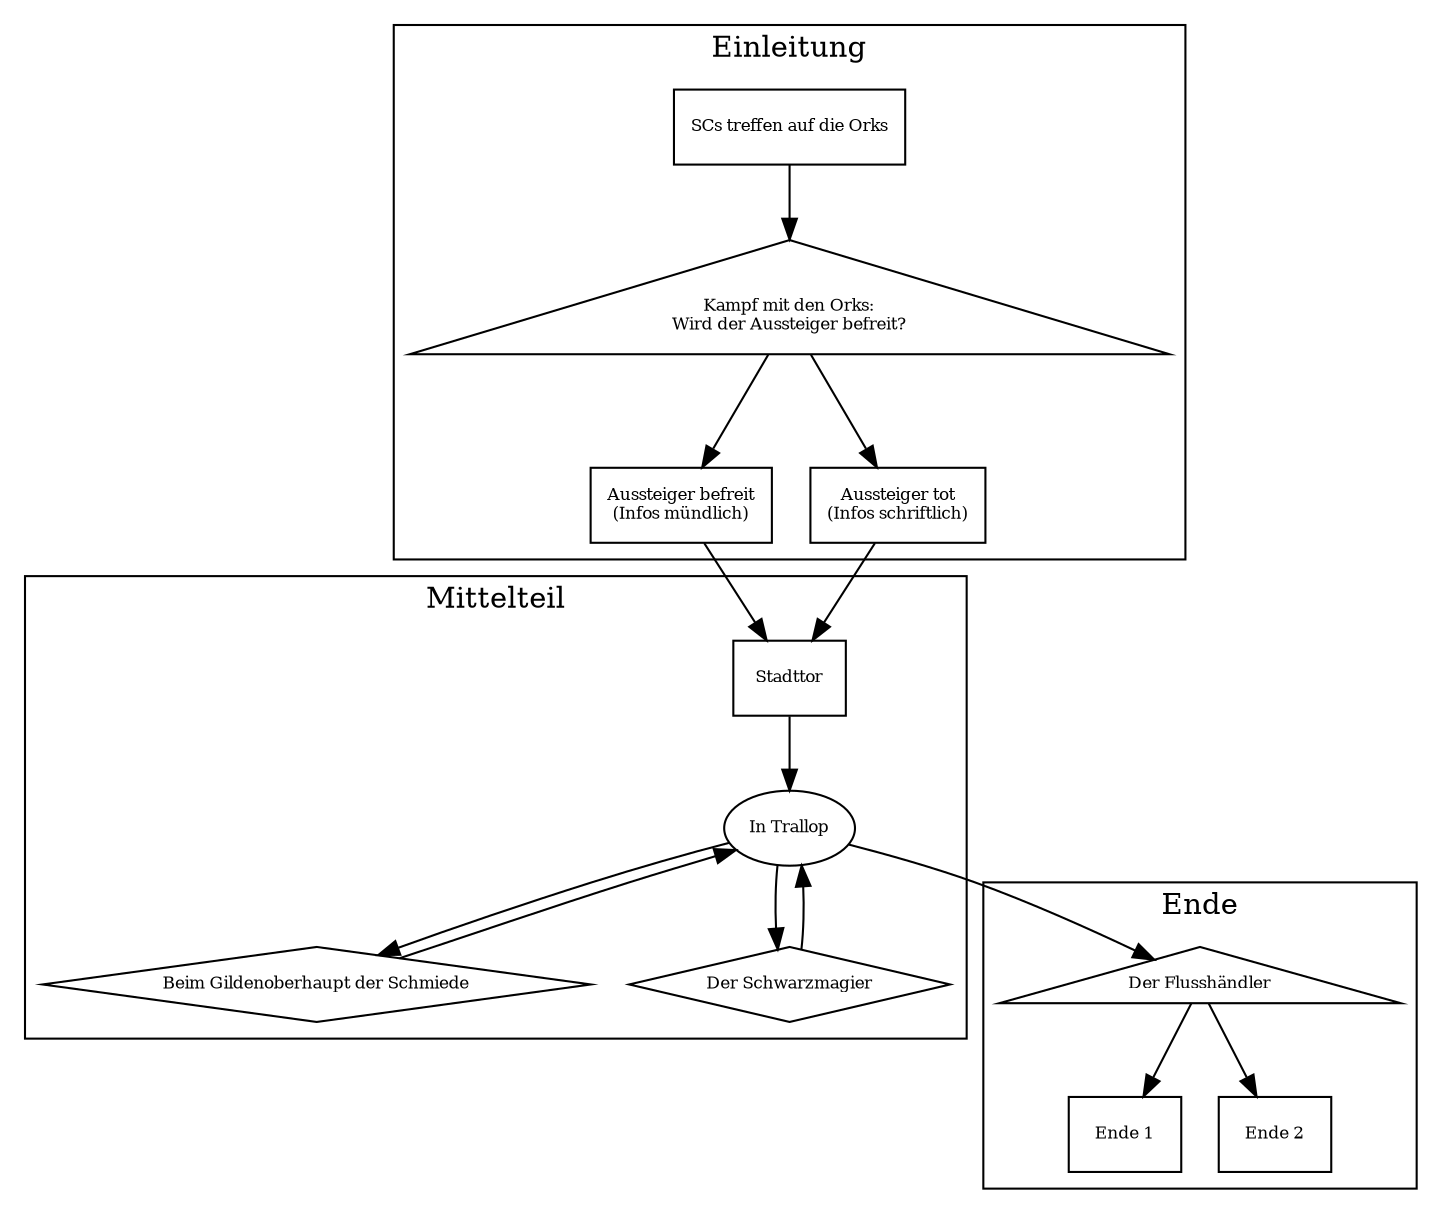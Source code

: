 digraph beispielweb{

  compound=true
  node [fontsize=8]

  subgraph cluster0{
    label="Einleitung"

    node [shape=box]   // SL-Erzählphase
    anfang [label="SCs treffen auf die Orks"]
    aussteigerfrei [label="Aussteiger befreit\n(Infos mündlich)"]
    aussteigertot [label="Aussteiger tot\n(Infos schriftlich)"]

    node [shape=ellipse] // freies Spiel

    node [shape=diamond] // Nebenkonflikt

    node [shape=triangle] // Hauptkonflikt
    orkkampf [label="Kampf mit den Orks:\nWird der Aussteiger befreit?"]
  }

  subgraph cluster1{
    label = "Mittelteil"

    node [shape=box]   // SL-Erzählphase
    stadttor [label="Stadttor"]

    node [shape=ellipse] // freies Spiel
    trallop [label="In Trallop"]

    node [shape=diamond] // Nebenkonflikt
    oberschmied [label="Beim Gildenoberhaupt der Schmiede"]
    schwarzmagier [label="Der Schwarzmagier"]

    node [shape=triangle] // Hauptkonflikt

  }

  subgraph cluster2{
    label = "Ende"

    node [shape=box]   // SL-Erzählphase
    ende1 [label="Ende 1"]
    ende2 [label="Ende 2"]

    node [shape=ellipse] // freies Spiel

    node [shape=diamond] // Nebenkonflikt

    node [shape=triangle] // Hauptkonflikt
    flusshaendler [label="Der Flusshändler"]

  }

  anfang -> orkkampf
  
  orkkampf -> aussteigerfrei -> stadttor
  orkkampf -> aussteigertot -> stadttor

  stadttor -> trallop

  trallop -> oberschmied -> trallop
  trallop -> schwarzmagier -> trallop
  trallop -> flusshaendler

  flusshaendler -> ende1
  flusshaendler -> ende2

  

}

